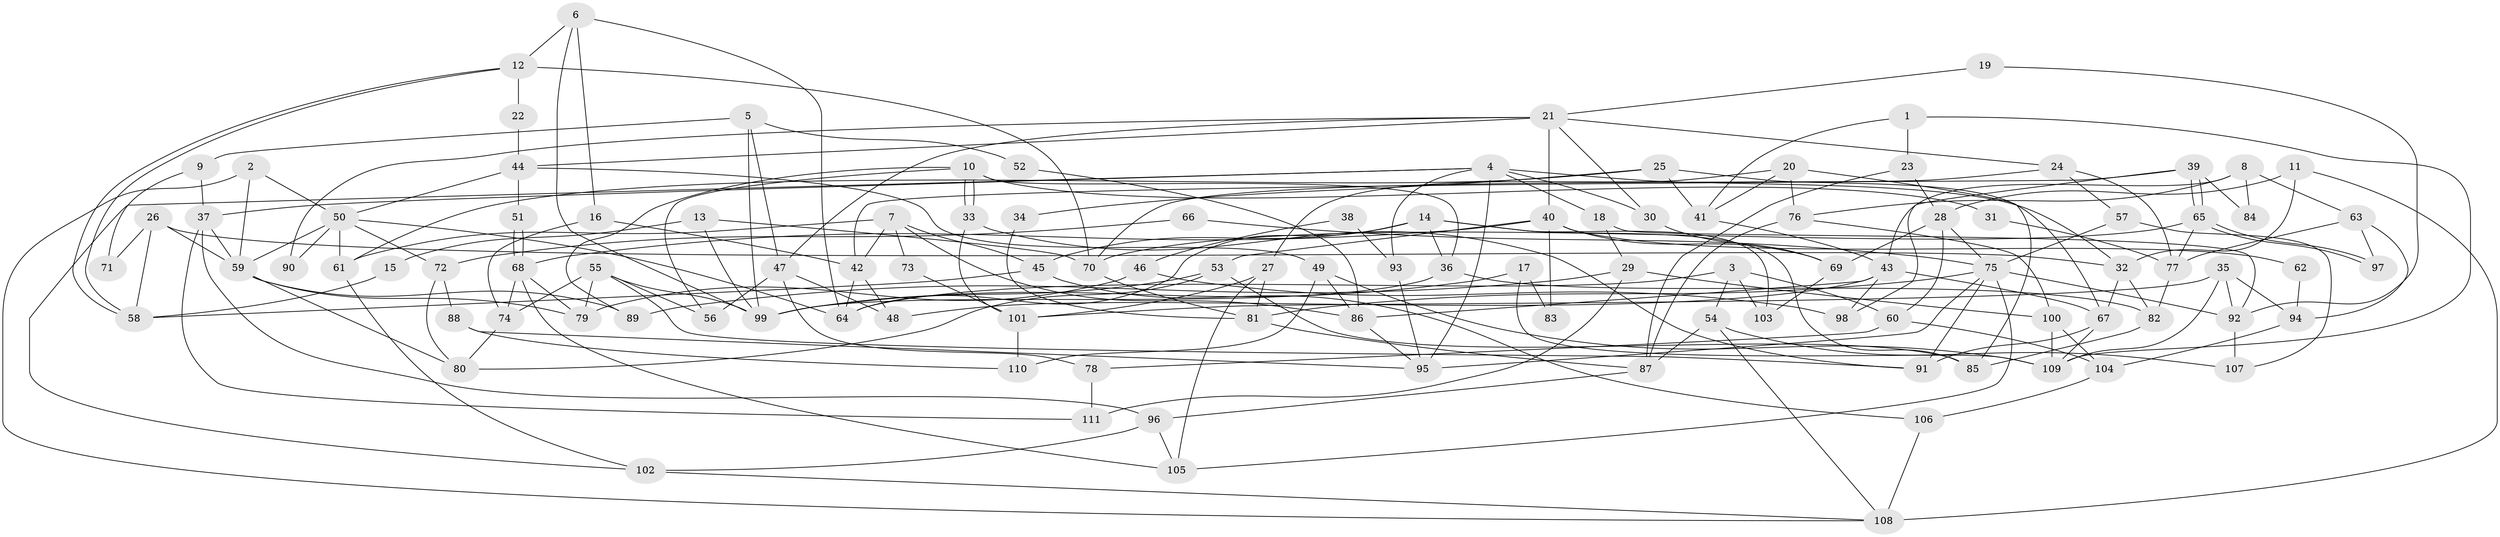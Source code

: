 // Generated by graph-tools (version 1.1) at 2025/50/03/09/25 03:50:06]
// undirected, 111 vertices, 222 edges
graph export_dot {
graph [start="1"]
  node [color=gray90,style=filled];
  1;
  2;
  3;
  4;
  5;
  6;
  7;
  8;
  9;
  10;
  11;
  12;
  13;
  14;
  15;
  16;
  17;
  18;
  19;
  20;
  21;
  22;
  23;
  24;
  25;
  26;
  27;
  28;
  29;
  30;
  31;
  32;
  33;
  34;
  35;
  36;
  37;
  38;
  39;
  40;
  41;
  42;
  43;
  44;
  45;
  46;
  47;
  48;
  49;
  50;
  51;
  52;
  53;
  54;
  55;
  56;
  57;
  58;
  59;
  60;
  61;
  62;
  63;
  64;
  65;
  66;
  67;
  68;
  69;
  70;
  71;
  72;
  73;
  74;
  75;
  76;
  77;
  78;
  79;
  80;
  81;
  82;
  83;
  84;
  85;
  86;
  87;
  88;
  89;
  90;
  91;
  92;
  93;
  94;
  95;
  96;
  97;
  98;
  99;
  100;
  101;
  102;
  103;
  104;
  105;
  106;
  107;
  108;
  109;
  110;
  111;
  1 -- 23;
  1 -- 41;
  1 -- 109;
  2 -- 108;
  2 -- 50;
  2 -- 59;
  3 -- 103;
  3 -- 64;
  3 -- 54;
  3 -- 60;
  4 -- 32;
  4 -- 102;
  4 -- 18;
  4 -- 30;
  4 -- 37;
  4 -- 93;
  4 -- 95;
  5 -- 99;
  5 -- 47;
  5 -- 9;
  5 -- 52;
  6 -- 12;
  6 -- 16;
  6 -- 64;
  6 -- 99;
  7 -- 45;
  7 -- 61;
  7 -- 42;
  7 -- 73;
  7 -- 86;
  8 -- 76;
  8 -- 43;
  8 -- 63;
  8 -- 84;
  9 -- 37;
  9 -- 71;
  10 -- 33;
  10 -- 33;
  10 -- 36;
  10 -- 31;
  10 -- 56;
  10 -- 89;
  11 -- 28;
  11 -- 32;
  11 -- 108;
  12 -- 70;
  12 -- 58;
  12 -- 58;
  12 -- 22;
  13 -- 70;
  13 -- 99;
  13 -- 15;
  14 -- 45;
  14 -- 85;
  14 -- 36;
  14 -- 64;
  14 -- 103;
  15 -- 58;
  16 -- 42;
  16 -- 74;
  17 -- 109;
  17 -- 99;
  17 -- 83;
  18 -- 92;
  18 -- 29;
  19 -- 92;
  19 -- 21;
  20 -- 76;
  20 -- 27;
  20 -- 41;
  20 -- 85;
  21 -- 40;
  21 -- 44;
  21 -- 24;
  21 -- 30;
  21 -- 47;
  21 -- 90;
  22 -- 44;
  23 -- 28;
  23 -- 87;
  24 -- 70;
  24 -- 57;
  24 -- 77;
  25 -- 41;
  25 -- 67;
  25 -- 34;
  25 -- 61;
  26 -- 32;
  26 -- 59;
  26 -- 58;
  26 -- 71;
  27 -- 105;
  27 -- 101;
  27 -- 81;
  28 -- 69;
  28 -- 60;
  28 -- 75;
  29 -- 89;
  29 -- 100;
  29 -- 111;
  30 -- 69;
  31 -- 77;
  32 -- 67;
  32 -- 82;
  33 -- 91;
  33 -- 101;
  34 -- 81;
  35 -- 92;
  35 -- 101;
  35 -- 94;
  35 -- 109;
  36 -- 99;
  36 -- 82;
  37 -- 111;
  37 -- 59;
  37 -- 96;
  38 -- 46;
  38 -- 93;
  39 -- 42;
  39 -- 65;
  39 -- 65;
  39 -- 84;
  39 -- 98;
  40 -- 68;
  40 -- 53;
  40 -- 62;
  40 -- 69;
  40 -- 83;
  41 -- 43;
  42 -- 64;
  42 -- 48;
  43 -- 48;
  43 -- 86;
  43 -- 67;
  43 -- 98;
  44 -- 49;
  44 -- 50;
  44 -- 51;
  45 -- 106;
  45 -- 58;
  46 -- 98;
  46 -- 79;
  47 -- 56;
  47 -- 48;
  47 -- 78;
  49 -- 109;
  49 -- 86;
  49 -- 110;
  50 -- 59;
  50 -- 64;
  50 -- 61;
  50 -- 72;
  50 -- 90;
  51 -- 68;
  51 -- 68;
  52 -- 86;
  53 -- 99;
  53 -- 85;
  53 -- 80;
  54 -- 108;
  54 -- 87;
  54 -- 107;
  55 -- 79;
  55 -- 91;
  55 -- 56;
  55 -- 74;
  55 -- 99;
  57 -- 75;
  57 -- 107;
  59 -- 79;
  59 -- 80;
  59 -- 89;
  60 -- 104;
  60 -- 78;
  61 -- 102;
  62 -- 94;
  63 -- 77;
  63 -- 94;
  63 -- 97;
  65 -- 97;
  65 -- 97;
  65 -- 70;
  65 -- 77;
  66 -- 75;
  66 -- 72;
  67 -- 109;
  67 -- 91;
  68 -- 74;
  68 -- 79;
  68 -- 105;
  69 -- 103;
  70 -- 81;
  72 -- 80;
  72 -- 88;
  73 -- 101;
  74 -- 80;
  75 -- 81;
  75 -- 91;
  75 -- 92;
  75 -- 95;
  75 -- 105;
  76 -- 87;
  76 -- 100;
  77 -- 82;
  78 -- 111;
  81 -- 87;
  82 -- 85;
  86 -- 95;
  87 -- 96;
  88 -- 95;
  88 -- 110;
  92 -- 107;
  93 -- 95;
  94 -- 104;
  96 -- 105;
  96 -- 102;
  100 -- 109;
  100 -- 104;
  101 -- 110;
  102 -- 108;
  104 -- 106;
  106 -- 108;
}

